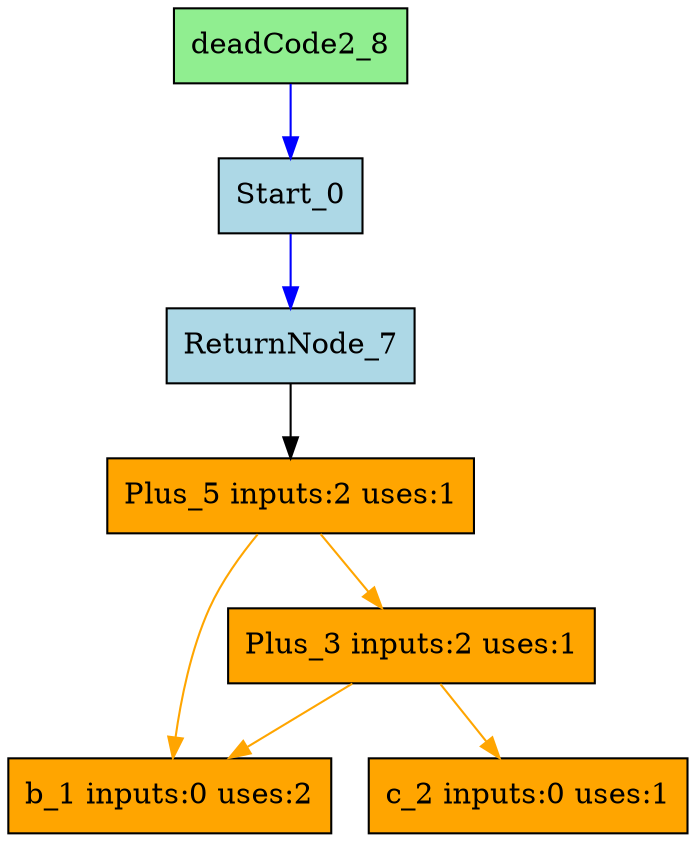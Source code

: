 digraph{
	node0 [ shape="box", style="filled", color="black", label="Start_0", fillcolor="lightblue"]
	node1 [ shape="box", style="filled", color="black", label="b_1 inputs:0 uses:2", fillcolor="orange"]
	node2 [ shape="box", style="filled", color="black", label="c_2 inputs:0 uses:1", fillcolor="orange"]
	node3 [ shape="box", style="filled", color="black", label="Plus_3 inputs:2 uses:1", fillcolor="orange"]
	node5 [ shape="box", style="filled", color="black", label="Plus_5 inputs:2 uses:1", fillcolor="orange"]
	node7 [ shape="box", style="filled", color="black", label="ReturnNode_7", fillcolor="lightblue"]
	node8 [ shape="box", style="filled", color="black", label="deadCode2_8", fillcolor="lightgreen"]

	node0 -> node7 [color="blue"]
	node3 -> node1 [color="orange"]
	node3 -> node2 [color="orange"]
	node5 -> node3 [color="orange"]
	node5 -> node1 [color="orange"]
	node7 -> node5
	node8 -> node0 [color="blue"]
}
